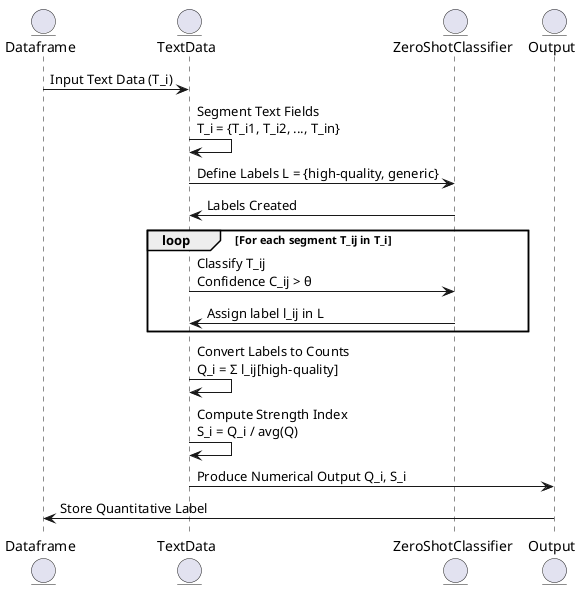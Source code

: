 @startuml
entity Dataframe
entity TextData
entity ZeroShotClassifier
entity Output

Dataframe -> TextData: Input Text Data (T_i)
TextData -> TextData: Segment Text Fields\nT_i = {T_i1, T_i2, ..., T_in}

TextData -> ZeroShotClassifier: Define Labels L = {high-quality, generic}
ZeroShotClassifier -> TextData: Labels Created

loop For each segment T_ij in T_i
    TextData -> ZeroShotClassifier: Classify T_ij\nConfidence C_ij > θ
    ZeroShotClassifier -> TextData: Assign label l_ij in L
end

TextData -> TextData: Convert Labels to Counts\nQ_i = Σ l_ij[high-quality]

TextData -> TextData: Compute Strength Index\nS_i = Q_i / avg(Q)

TextData -> Output: Produce Numerical Output Q_i, S_i
Dataframe <- Output: Store Quantitative Label
@enduml